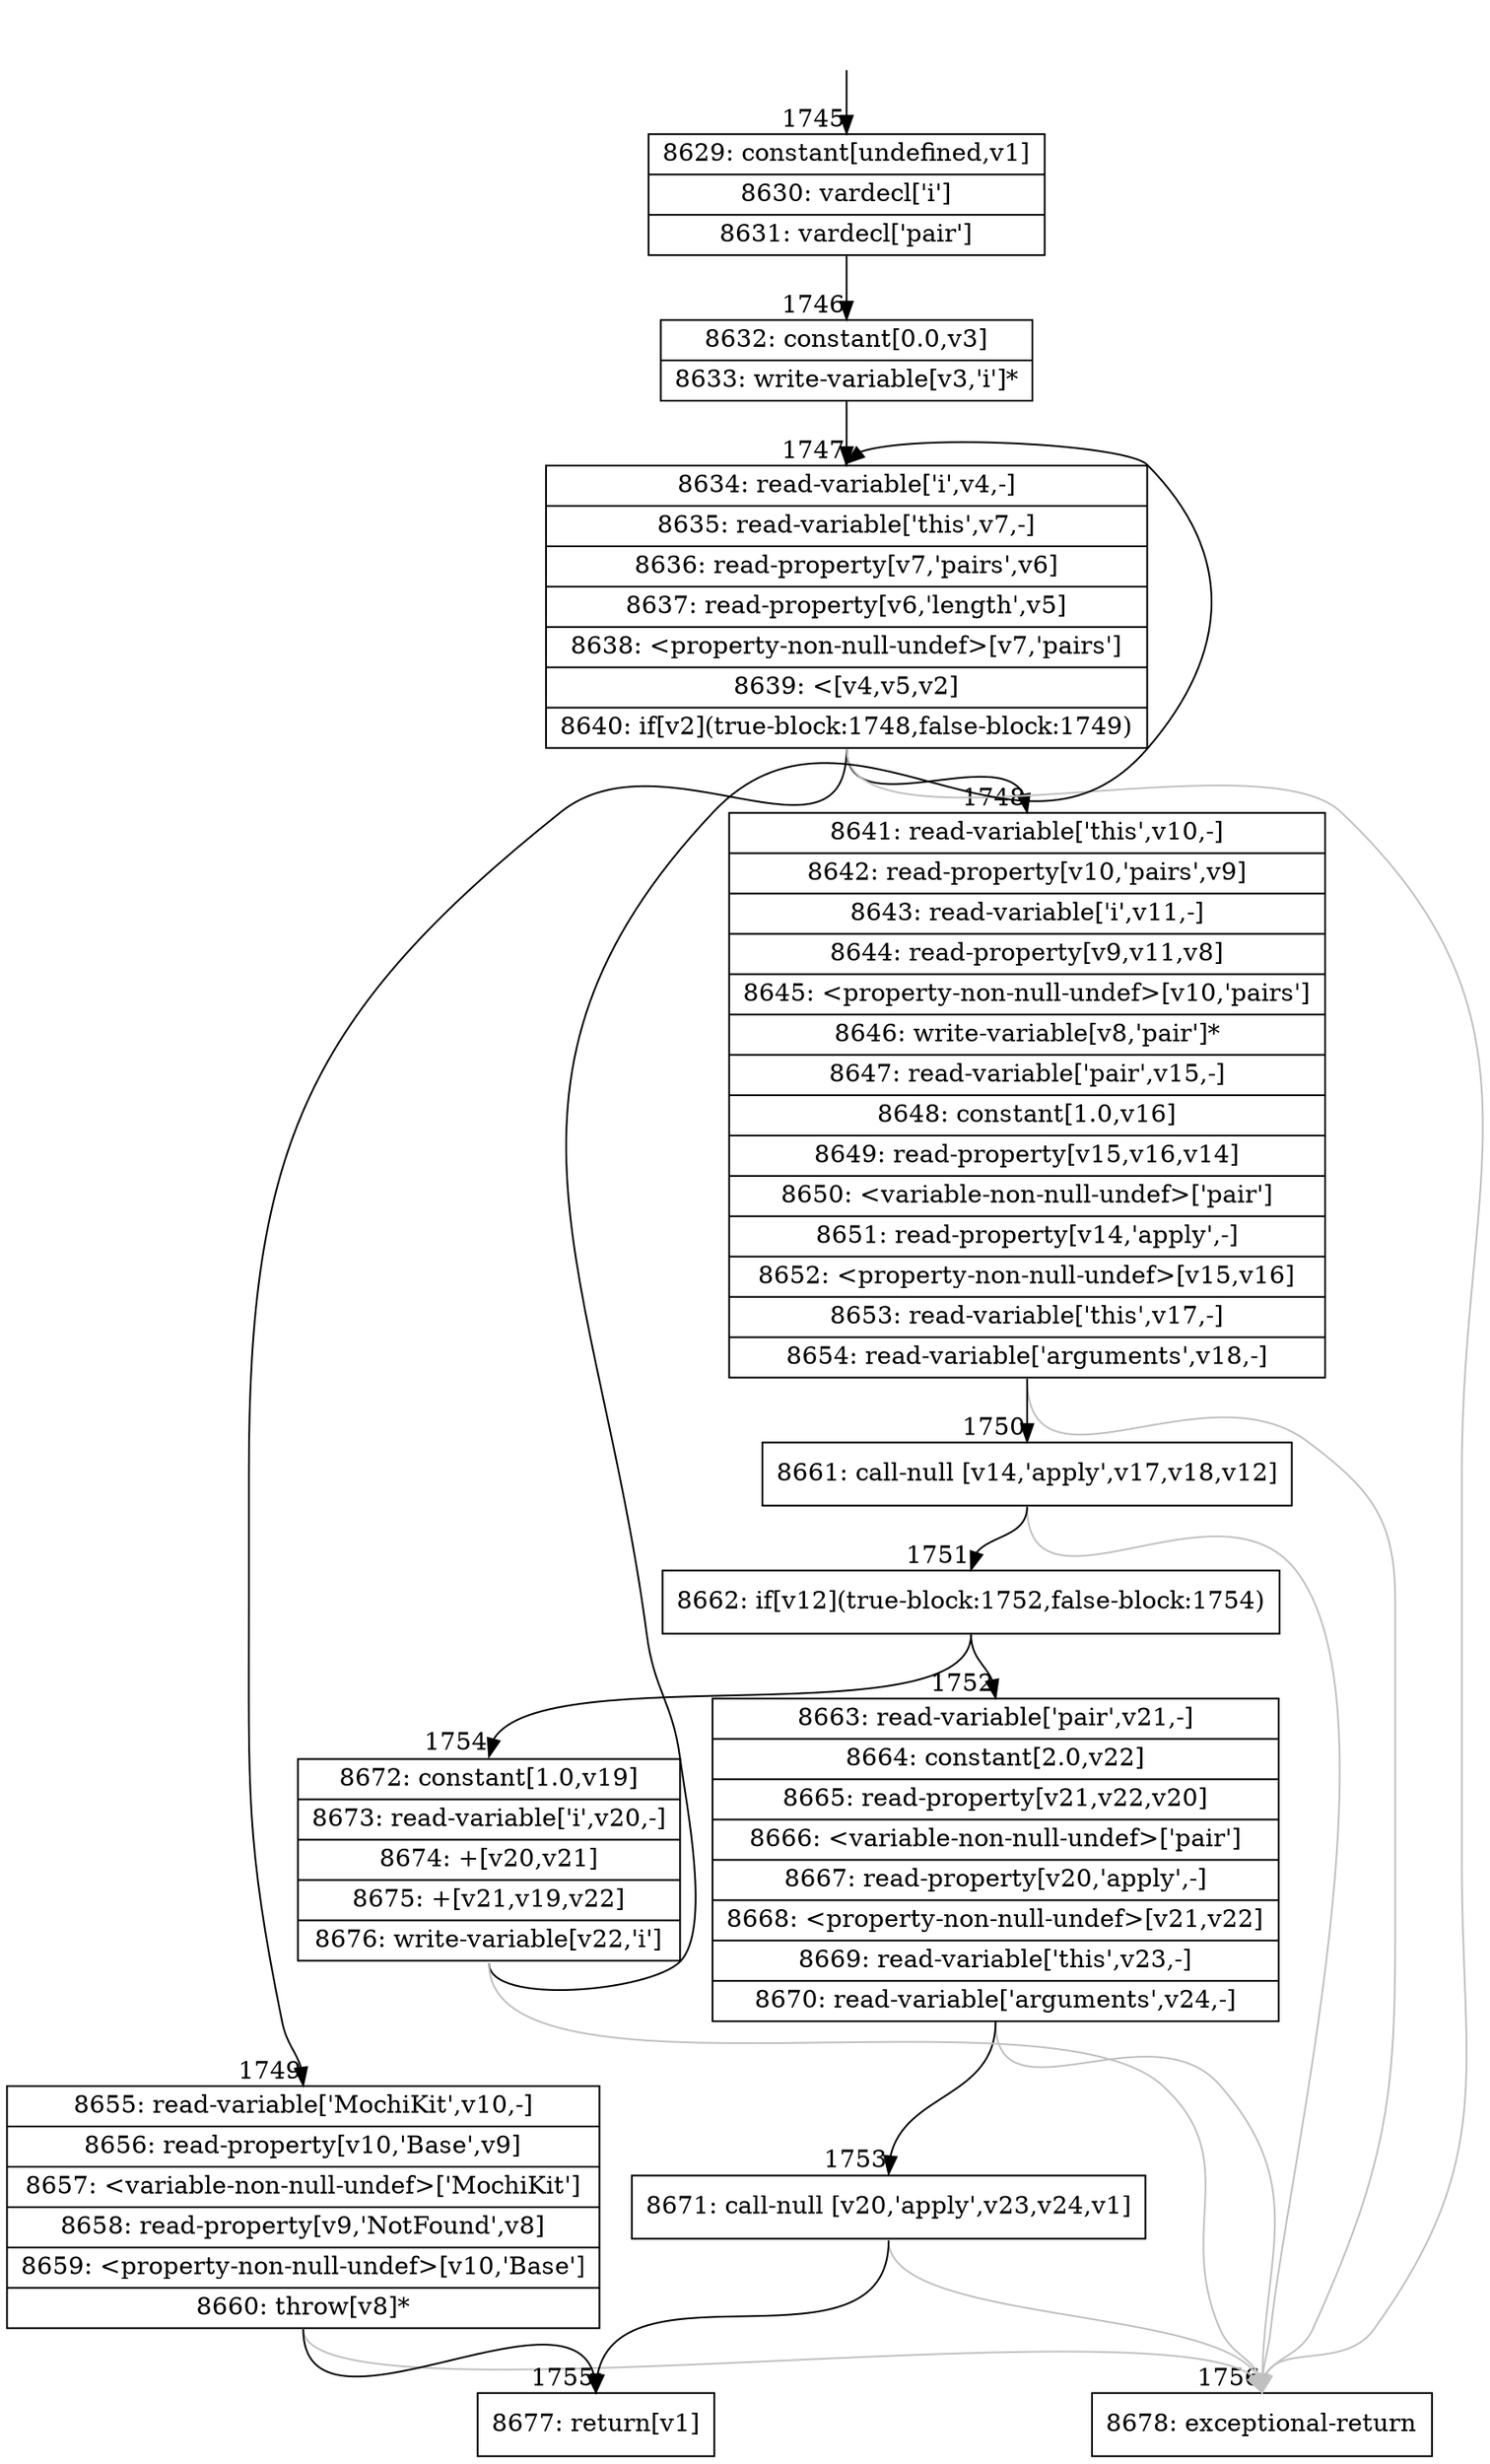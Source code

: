 digraph {
rankdir="TD"
BB_entry116[shape=none,label=""];
BB_entry116 -> BB1745 [tailport=s, headport=n, headlabel="    1745"]
BB1745 [shape=record label="{8629: constant[undefined,v1]|8630: vardecl['i']|8631: vardecl['pair']}" ] 
BB1745 -> BB1746 [tailport=s, headport=n, headlabel="      1746"]
BB1746 [shape=record label="{8632: constant[0.0,v3]|8633: write-variable[v3,'i']*}" ] 
BB1746 -> BB1747 [tailport=s, headport=n, headlabel="      1747"]
BB1747 [shape=record label="{8634: read-variable['i',v4,-]|8635: read-variable['this',v7,-]|8636: read-property[v7,'pairs',v6]|8637: read-property[v6,'length',v5]|8638: \<property-non-null-undef\>[v7,'pairs']|8639: \<[v4,v5,v2]|8640: if[v2](true-block:1748,false-block:1749)}" ] 
BB1747 -> BB1748 [tailport=s, headport=n, headlabel="      1748"]
BB1747 -> BB1749 [tailport=s, headport=n, headlabel="      1749"]
BB1747 -> BB1756 [tailport=s, headport=n, color=gray, headlabel="      1756"]
BB1748 [shape=record label="{8641: read-variable['this',v10,-]|8642: read-property[v10,'pairs',v9]|8643: read-variable['i',v11,-]|8644: read-property[v9,v11,v8]|8645: \<property-non-null-undef\>[v10,'pairs']|8646: write-variable[v8,'pair']*|8647: read-variable['pair',v15,-]|8648: constant[1.0,v16]|8649: read-property[v15,v16,v14]|8650: \<variable-non-null-undef\>['pair']|8651: read-property[v14,'apply',-]|8652: \<property-non-null-undef\>[v15,v16]|8653: read-variable['this',v17,-]|8654: read-variable['arguments',v18,-]}" ] 
BB1748 -> BB1750 [tailport=s, headport=n, headlabel="      1750"]
BB1748 -> BB1756 [tailport=s, headport=n, color=gray]
BB1749 [shape=record label="{8655: read-variable['MochiKit',v10,-]|8656: read-property[v10,'Base',v9]|8657: \<variable-non-null-undef\>['MochiKit']|8658: read-property[v9,'NotFound',v8]|8659: \<property-non-null-undef\>[v10,'Base']|8660: throw[v8]*}" ] 
BB1749 -> BB1755 [tailport=s, headport=n, headlabel="      1755"]
BB1749 -> BB1756 [tailport=s, headport=n, color=gray]
BB1750 [shape=record label="{8661: call-null [v14,'apply',v17,v18,v12]}" ] 
BB1750 -> BB1751 [tailport=s, headport=n, headlabel="      1751"]
BB1750 -> BB1756 [tailport=s, headport=n, color=gray]
BB1751 [shape=record label="{8662: if[v12](true-block:1752,false-block:1754)}" ] 
BB1751 -> BB1752 [tailport=s, headport=n, headlabel="      1752"]
BB1751 -> BB1754 [tailport=s, headport=n, headlabel="      1754"]
BB1752 [shape=record label="{8663: read-variable['pair',v21,-]|8664: constant[2.0,v22]|8665: read-property[v21,v22,v20]|8666: \<variable-non-null-undef\>['pair']|8667: read-property[v20,'apply',-]|8668: \<property-non-null-undef\>[v21,v22]|8669: read-variable['this',v23,-]|8670: read-variable['arguments',v24,-]}" ] 
BB1752 -> BB1753 [tailport=s, headport=n, headlabel="      1753"]
BB1752 -> BB1756 [tailport=s, headport=n, color=gray]
BB1753 [shape=record label="{8671: call-null [v20,'apply',v23,v24,v1]}" ] 
BB1753 -> BB1755 [tailport=s, headport=n]
BB1753 -> BB1756 [tailport=s, headport=n, color=gray]
BB1754 [shape=record label="{8672: constant[1.0,v19]|8673: read-variable['i',v20,-]|8674: +[v20,v21]|8675: +[v21,v19,v22]|8676: write-variable[v22,'i']}" ] 
BB1754 -> BB1747 [tailport=s, headport=n]
BB1754 -> BB1756 [tailport=s, headport=n, color=gray]
BB1755 [shape=record label="{8677: return[v1]}" ] 
BB1756 [shape=record label="{8678: exceptional-return}" ] 
//#$~ 1017
}
